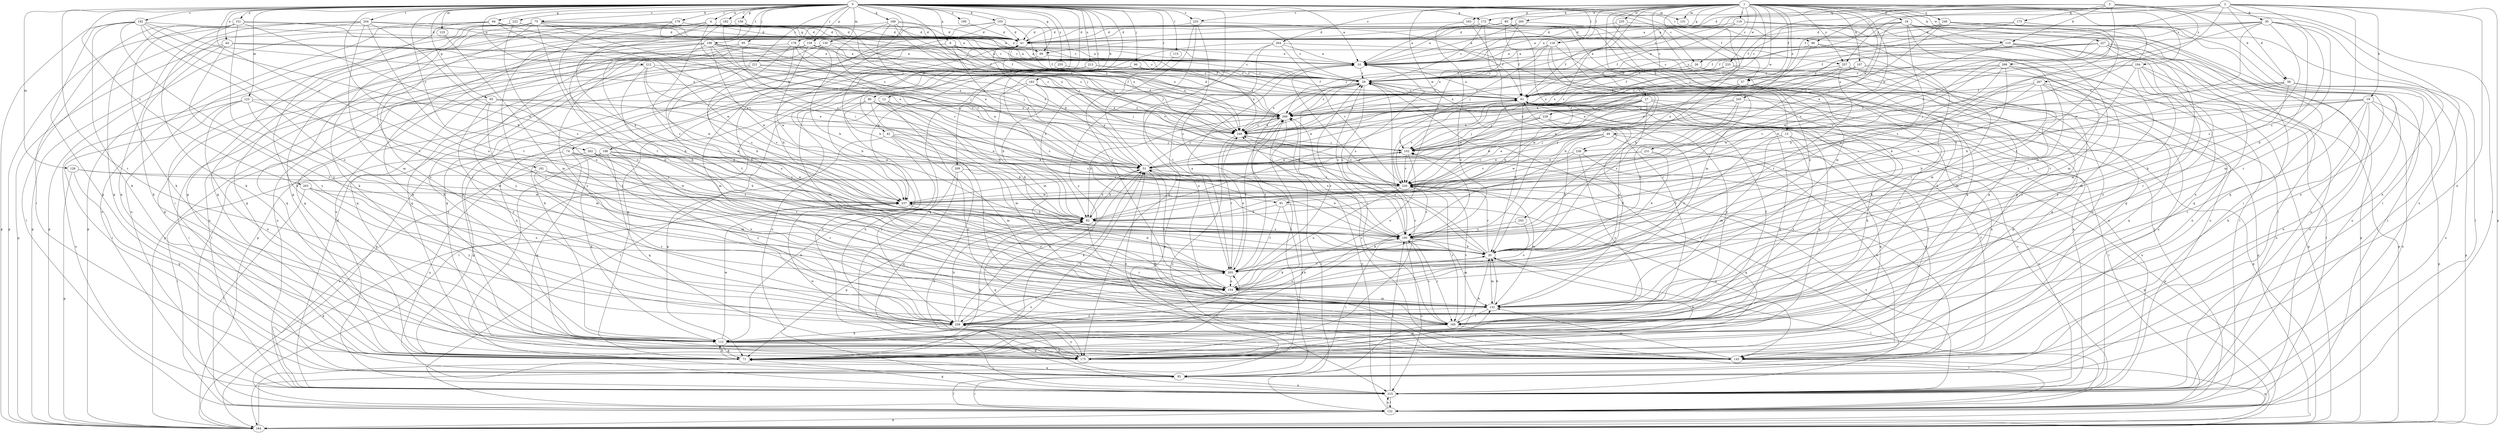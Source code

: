 strict digraph  {
0;
1;
2;
3;
4;
8;
10;
12;
13;
18;
19;
20;
26;
27;
29;
30;
38;
41;
42;
44;
49;
51;
57;
61;
64;
65;
69;
71;
74;
75;
80;
82;
86;
90;
91;
92;
95;
96;
102;
103;
107;
110;
112;
115;
118;
119;
122;
123;
125;
126;
130;
131;
132;
143;
151;
154;
156;
159;
163;
164;
169;
172;
173;
175;
178;
179;
181;
182;
183;
185;
188;
190;
192;
194;
195;
198;
204;
205;
209;
212;
213;
215;
221;
222;
225;
226;
227;
228;
231;
233;
235;
236;
237;
243;
245;
246;
248;
255;
257;
258;
262;
263;
264;
265;
267;
268;
269;
0 -> 4  [label=a];
0 -> 8  [label=a];
0 -> 10  [label=a];
0 -> 12  [label=b];
0 -> 26  [label=c];
0 -> 42  [label=e];
0 -> 44  [label=e];
0 -> 57  [label=f];
0 -> 64  [label=g];
0 -> 65  [label=g];
0 -> 69  [label=g];
0 -> 74  [label=h];
0 -> 75  [label=h];
0 -> 86  [label=i];
0 -> 90  [label=i];
0 -> 95  [label=j];
0 -> 96  [label=j];
0 -> 102  [label=j];
0 -> 103  [label=k];
0 -> 115  [label=l];
0 -> 118  [label=l];
0 -> 123  [label=m];
0 -> 125  [label=m];
0 -> 126  [label=m];
0 -> 130  [label=m];
0 -> 131  [label=m];
0 -> 143  [label=n];
0 -> 151  [label=o];
0 -> 154  [label=o];
0 -> 156  [label=p];
0 -> 159  [label=p];
0 -> 169  [label=q];
0 -> 172  [label=q];
0 -> 178  [label=r];
0 -> 179  [label=r];
0 -> 181  [label=r];
0 -> 182  [label=r];
0 -> 183  [label=r];
0 -> 185  [label=r];
0 -> 188  [label=s];
0 -> 190  [label=s];
0 -> 192  [label=s];
0 -> 198  [label=t];
0 -> 204  [label=t];
0 -> 209  [label=u];
0 -> 212  [label=u];
0 -> 213  [label=u];
0 -> 221  [label=v];
0 -> 222  [label=v];
0 -> 225  [label=v];
0 -> 255  [label=y];
0 -> 262  [label=z];
0 -> 263  [label=z];
1 -> 13  [label=b];
1 -> 18  [label=b];
1 -> 26  [label=c];
1 -> 27  [label=c];
1 -> 29  [label=c];
1 -> 49  [label=e];
1 -> 57  [label=f];
1 -> 69  [label=g];
1 -> 80  [label=h];
1 -> 102  [label=j];
1 -> 107  [label=k];
1 -> 110  [label=k];
1 -> 118  [label=l];
1 -> 119  [label=l];
1 -> 131  [label=m];
1 -> 132  [label=m];
1 -> 163  [label=p];
1 -> 194  [label=s];
1 -> 215  [label=u];
1 -> 225  [label=v];
1 -> 226  [label=v];
1 -> 227  [label=w];
1 -> 228  [label=w];
1 -> 231  [label=w];
1 -> 233  [label=w];
1 -> 235  [label=w];
1 -> 236  [label=w];
1 -> 243  [label=x];
1 -> 245  [label=x];
1 -> 246  [label=x];
1 -> 257  [label=y];
1 -> 264  [label=z];
1 -> 265  [label=z];
1 -> 267  [label=z];
2 -> 10  [label=a];
2 -> 19  [label=b];
2 -> 30  [label=d];
2 -> 38  [label=d];
2 -> 57  [label=f];
2 -> 90  [label=i];
2 -> 91  [label=i];
2 -> 143  [label=n];
2 -> 164  [label=p];
2 -> 172  [label=q];
2 -> 185  [label=r];
2 -> 195  [label=s];
2 -> 248  [label=x];
2 -> 257  [label=y];
3 -> 10  [label=a];
3 -> 38  [label=d];
3 -> 41  [label=d];
3 -> 61  [label=f];
3 -> 110  [label=k];
3 -> 122  [label=l];
3 -> 173  [label=q];
3 -> 226  [label=v];
3 -> 268  [label=z];
4 -> 41  [label=d];
4 -> 69  [label=g];
4 -> 82  [label=h];
4 -> 91  [label=i];
4 -> 164  [label=p];
4 -> 185  [label=r];
4 -> 248  [label=x];
4 -> 257  [label=y];
8 -> 10  [label=a];
8 -> 29  [label=c];
8 -> 51  [label=e];
8 -> 61  [label=f];
8 -> 102  [label=j];
8 -> 175  [label=q];
10 -> 29  [label=c];
10 -> 164  [label=p];
10 -> 195  [label=s];
12 -> 20  [label=b];
12 -> 122  [label=l];
12 -> 143  [label=n];
12 -> 269  [label=z];
13 -> 132  [label=m];
13 -> 164  [label=p];
13 -> 175  [label=q];
13 -> 205  [label=t];
13 -> 236  [label=w];
13 -> 258  [label=y];
18 -> 20  [label=b];
18 -> 29  [label=c];
18 -> 41  [label=d];
18 -> 51  [label=e];
18 -> 61  [label=f];
18 -> 92  [label=i];
18 -> 122  [label=l];
18 -> 132  [label=m];
18 -> 154  [label=o];
18 -> 215  [label=u];
19 -> 102  [label=j];
19 -> 112  [label=k];
19 -> 143  [label=n];
19 -> 164  [label=p];
19 -> 185  [label=r];
19 -> 215  [label=u];
19 -> 226  [label=v];
19 -> 269  [label=z];
20 -> 10  [label=a];
20 -> 122  [label=l];
20 -> 132  [label=m];
20 -> 205  [label=t];
20 -> 226  [label=v];
20 -> 248  [label=x];
26 -> 29  [label=c];
26 -> 143  [label=n];
26 -> 215  [label=u];
26 -> 248  [label=x];
27 -> 82  [label=h];
27 -> 102  [label=j];
27 -> 112  [label=k];
27 -> 154  [label=o];
27 -> 164  [label=p];
27 -> 237  [label=w];
27 -> 248  [label=x];
27 -> 269  [label=z];
29 -> 61  [label=f];
29 -> 92  [label=i];
29 -> 164  [label=p];
29 -> 195  [label=s];
29 -> 248  [label=x];
29 -> 269  [label=z];
30 -> 10  [label=a];
30 -> 20  [label=b];
30 -> 41  [label=d];
30 -> 102  [label=j];
30 -> 132  [label=m];
30 -> 143  [label=n];
30 -> 195  [label=s];
30 -> 237  [label=w];
30 -> 248  [label=x];
38 -> 20  [label=b];
38 -> 61  [label=f];
38 -> 82  [label=h];
38 -> 92  [label=i];
38 -> 102  [label=j];
38 -> 164  [label=p];
38 -> 215  [label=u];
41 -> 10  [label=a];
41 -> 82  [label=h];
41 -> 154  [label=o];
41 -> 164  [label=p];
41 -> 248  [label=x];
42 -> 51  [label=e];
42 -> 71  [label=g];
42 -> 82  [label=h];
42 -> 102  [label=j];
42 -> 132  [label=m];
42 -> 258  [label=y];
44 -> 10  [label=a];
44 -> 112  [label=k];
44 -> 164  [label=p];
44 -> 248  [label=x];
44 -> 258  [label=y];
44 -> 269  [label=z];
49 -> 20  [label=b];
49 -> 51  [label=e];
49 -> 102  [label=j];
49 -> 175  [label=q];
49 -> 215  [label=u];
49 -> 226  [label=v];
49 -> 237  [label=w];
51 -> 41  [label=d];
51 -> 82  [label=h];
51 -> 112  [label=k];
51 -> 143  [label=n];
51 -> 226  [label=v];
51 -> 269  [label=z];
57 -> 61  [label=f];
57 -> 143  [label=n];
57 -> 185  [label=r];
57 -> 237  [label=w];
57 -> 269  [label=z];
61 -> 10  [label=a];
61 -> 20  [label=b];
61 -> 29  [label=c];
61 -> 51  [label=e];
61 -> 71  [label=g];
61 -> 122  [label=l];
61 -> 143  [label=n];
61 -> 175  [label=q];
61 -> 226  [label=v];
61 -> 258  [label=y];
61 -> 269  [label=z];
64 -> 29  [label=c];
64 -> 41  [label=d];
64 -> 112  [label=k];
64 -> 164  [label=p];
64 -> 215  [label=u];
64 -> 226  [label=v];
64 -> 237  [label=w];
65 -> 92  [label=i];
65 -> 132  [label=m];
65 -> 226  [label=v];
65 -> 237  [label=w];
65 -> 258  [label=y];
65 -> 269  [label=z];
69 -> 20  [label=b];
69 -> 29  [label=c];
69 -> 226  [label=v];
71 -> 51  [label=e];
71 -> 82  [label=h];
71 -> 92  [label=i];
71 -> 112  [label=k];
71 -> 205  [label=t];
74 -> 51  [label=e];
74 -> 71  [label=g];
74 -> 112  [label=k];
74 -> 175  [label=q];
74 -> 195  [label=s];
75 -> 29  [label=c];
75 -> 41  [label=d];
75 -> 51  [label=e];
75 -> 61  [label=f];
75 -> 71  [label=g];
75 -> 92  [label=i];
75 -> 112  [label=k];
75 -> 154  [label=o];
75 -> 258  [label=y];
80 -> 10  [label=a];
80 -> 41  [label=d];
80 -> 61  [label=f];
80 -> 154  [label=o];
80 -> 226  [label=v];
82 -> 51  [label=e];
82 -> 61  [label=f];
82 -> 71  [label=g];
82 -> 175  [label=q];
82 -> 185  [label=r];
82 -> 195  [label=s];
86 -> 82  [label=h];
86 -> 122  [label=l];
86 -> 132  [label=m];
86 -> 143  [label=n];
86 -> 185  [label=r];
86 -> 195  [label=s];
86 -> 269  [label=z];
90 -> 10  [label=a];
90 -> 51  [label=e];
90 -> 132  [label=m];
90 -> 215  [label=u];
91 -> 82  [label=h];
91 -> 112  [label=k];
91 -> 143  [label=n];
91 -> 205  [label=t];
92 -> 61  [label=f];
92 -> 71  [label=g];
92 -> 102  [label=j];
92 -> 122  [label=l];
92 -> 215  [label=u];
92 -> 258  [label=y];
95 -> 10  [label=a];
95 -> 112  [label=k];
95 -> 175  [label=q];
95 -> 226  [label=v];
96 -> 29  [label=c];
96 -> 132  [label=m];
96 -> 175  [label=q];
96 -> 215  [label=u];
96 -> 248  [label=x];
102 -> 51  [label=e];
102 -> 154  [label=o];
102 -> 226  [label=v];
103 -> 20  [label=b];
103 -> 29  [label=c];
103 -> 41  [label=d];
103 -> 61  [label=f];
103 -> 143  [label=n];
103 -> 215  [label=u];
103 -> 248  [label=x];
107 -> 29  [label=c];
107 -> 51  [label=e];
107 -> 71  [label=g];
107 -> 154  [label=o];
107 -> 269  [label=z];
110 -> 10  [label=a];
110 -> 29  [label=c];
110 -> 71  [label=g];
110 -> 132  [label=m];
110 -> 164  [label=p];
110 -> 226  [label=v];
112 -> 20  [label=b];
112 -> 71  [label=g];
112 -> 143  [label=n];
112 -> 175  [label=q];
112 -> 237  [label=w];
115 -> 82  [label=h];
118 -> 10  [label=a];
118 -> 20  [label=b];
118 -> 102  [label=j];
118 -> 112  [label=k];
118 -> 195  [label=s];
118 -> 269  [label=z];
119 -> 41  [label=d];
119 -> 61  [label=f];
119 -> 122  [label=l];
119 -> 143  [label=n];
119 -> 185  [label=r];
119 -> 269  [label=z];
122 -> 29  [label=c];
122 -> 92  [label=i];
122 -> 164  [label=p];
122 -> 215  [label=u];
122 -> 269  [label=z];
123 -> 92  [label=i];
123 -> 143  [label=n];
123 -> 205  [label=t];
123 -> 215  [label=u];
123 -> 258  [label=y];
123 -> 269  [label=z];
125 -> 132  [label=m];
126 -> 71  [label=g];
126 -> 164  [label=p];
126 -> 226  [label=v];
126 -> 237  [label=w];
130 -> 10  [label=a];
130 -> 164  [label=p];
130 -> 175  [label=q];
130 -> 215  [label=u];
130 -> 248  [label=x];
131 -> 20  [label=b];
132 -> 20  [label=b];
132 -> 61  [label=f];
132 -> 185  [label=r];
132 -> 258  [label=y];
143 -> 51  [label=e];
143 -> 132  [label=m];
143 -> 164  [label=p];
143 -> 237  [label=w];
143 -> 269  [label=z];
151 -> 10  [label=a];
151 -> 41  [label=d];
151 -> 71  [label=g];
151 -> 92  [label=i];
151 -> 112  [label=k];
151 -> 175  [label=q];
151 -> 237  [label=w];
151 -> 258  [label=y];
154 -> 20  [label=b];
154 -> 29  [label=c];
154 -> 51  [label=e];
154 -> 132  [label=m];
156 -> 41  [label=d];
156 -> 71  [label=g];
156 -> 102  [label=j];
156 -> 154  [label=o];
159 -> 10  [label=a];
159 -> 71  [label=g];
159 -> 82  [label=h];
159 -> 175  [label=q];
159 -> 237  [label=w];
159 -> 248  [label=x];
159 -> 258  [label=y];
163 -> 41  [label=d];
163 -> 132  [label=m];
163 -> 154  [label=o];
163 -> 185  [label=r];
164 -> 269  [label=z];
169 -> 41  [label=d];
169 -> 51  [label=e];
169 -> 61  [label=f];
169 -> 71  [label=g];
169 -> 102  [label=j];
169 -> 226  [label=v];
169 -> 269  [label=z];
172 -> 10  [label=a];
172 -> 29  [label=c];
172 -> 41  [label=d];
172 -> 71  [label=g];
172 -> 112  [label=k];
172 -> 226  [label=v];
173 -> 10  [label=a];
173 -> 41  [label=d];
173 -> 61  [label=f];
173 -> 92  [label=i];
173 -> 122  [label=l];
175 -> 20  [label=b];
175 -> 29  [label=c];
175 -> 61  [label=f];
175 -> 132  [label=m];
175 -> 258  [label=y];
178 -> 10  [label=a];
178 -> 20  [label=b];
178 -> 102  [label=j];
178 -> 195  [label=s];
178 -> 215  [label=u];
178 -> 226  [label=v];
179 -> 29  [label=c];
179 -> 41  [label=d];
179 -> 185  [label=r];
179 -> 205  [label=t];
179 -> 248  [label=x];
181 -> 154  [label=o];
181 -> 185  [label=r];
181 -> 215  [label=u];
181 -> 226  [label=v];
181 -> 237  [label=w];
182 -> 41  [label=d];
182 -> 164  [label=p];
182 -> 195  [label=s];
182 -> 226  [label=v];
182 -> 269  [label=z];
183 -> 51  [label=e];
183 -> 61  [label=f];
183 -> 82  [label=h];
183 -> 102  [label=j];
183 -> 132  [label=m];
183 -> 143  [label=n];
183 -> 248  [label=x];
185 -> 29  [label=c];
185 -> 61  [label=f];
185 -> 92  [label=i];
185 -> 122  [label=l];
185 -> 195  [label=s];
185 -> 226  [label=v];
188 -> 51  [label=e];
188 -> 92  [label=i];
188 -> 175  [label=q];
188 -> 185  [label=r];
188 -> 215  [label=u];
188 -> 237  [label=w];
188 -> 258  [label=y];
190 -> 41  [label=d];
192 -> 41  [label=d];
192 -> 71  [label=g];
192 -> 82  [label=h];
192 -> 112  [label=k];
192 -> 154  [label=o];
192 -> 164  [label=p];
192 -> 185  [label=r];
192 -> 205  [label=t];
192 -> 248  [label=x];
194 -> 29  [label=c];
194 -> 82  [label=h];
194 -> 132  [label=m];
194 -> 164  [label=p];
194 -> 205  [label=t];
194 -> 215  [label=u];
194 -> 258  [label=y];
195 -> 20  [label=b];
195 -> 29  [label=c];
195 -> 51  [label=e];
195 -> 92  [label=i];
195 -> 102  [label=j];
195 -> 132  [label=m];
195 -> 185  [label=r];
195 -> 215  [label=u];
195 -> 248  [label=x];
198 -> 10  [label=a];
198 -> 20  [label=b];
198 -> 51  [label=e];
198 -> 71  [label=g];
198 -> 102  [label=j];
198 -> 112  [label=k];
198 -> 237  [label=w];
198 -> 258  [label=y];
198 -> 269  [label=z];
204 -> 10  [label=a];
204 -> 41  [label=d];
204 -> 112  [label=k];
204 -> 122  [label=l];
204 -> 132  [label=m];
204 -> 164  [label=p];
204 -> 195  [label=s];
204 -> 205  [label=t];
205 -> 10  [label=a];
205 -> 154  [label=o];
205 -> 237  [label=w];
205 -> 248  [label=x];
205 -> 269  [label=z];
209 -> 112  [label=k];
209 -> 175  [label=q];
209 -> 215  [label=u];
209 -> 226  [label=v];
212 -> 20  [label=b];
212 -> 29  [label=c];
212 -> 51  [label=e];
212 -> 71  [label=g];
212 -> 237  [label=w];
212 -> 248  [label=x];
213 -> 29  [label=c];
213 -> 71  [label=g];
213 -> 164  [label=p];
213 -> 195  [label=s];
213 -> 215  [label=u];
213 -> 269  [label=z];
215 -> 10  [label=a];
215 -> 29  [label=c];
215 -> 41  [label=d];
215 -> 71  [label=g];
215 -> 122  [label=l];
215 -> 195  [label=s];
215 -> 226  [label=v];
221 -> 20  [label=b];
221 -> 29  [label=c];
221 -> 51  [label=e];
221 -> 61  [label=f];
221 -> 122  [label=l];
221 -> 205  [label=t];
222 -> 41  [label=d];
222 -> 154  [label=o];
222 -> 215  [label=u];
225 -> 41  [label=d];
225 -> 61  [label=f];
225 -> 154  [label=o];
225 -> 175  [label=q];
225 -> 195  [label=s];
226 -> 61  [label=f];
226 -> 132  [label=m];
226 -> 154  [label=o];
226 -> 175  [label=q];
226 -> 185  [label=r];
226 -> 195  [label=s];
226 -> 237  [label=w];
227 -> 10  [label=a];
227 -> 29  [label=c];
227 -> 92  [label=i];
227 -> 175  [label=q];
227 -> 185  [label=r];
227 -> 215  [label=u];
227 -> 237  [label=w];
227 -> 248  [label=x];
228 -> 51  [label=e];
228 -> 102  [label=j];
228 -> 154  [label=o];
228 -> 215  [label=u];
228 -> 248  [label=x];
231 -> 20  [label=b];
231 -> 51  [label=e];
231 -> 143  [label=n];
231 -> 226  [label=v];
233 -> 29  [label=c];
233 -> 61  [label=f];
233 -> 132  [label=m];
233 -> 248  [label=x];
233 -> 258  [label=y];
233 -> 269  [label=z];
235 -> 41  [label=d];
235 -> 61  [label=f];
235 -> 71  [label=g];
235 -> 122  [label=l];
236 -> 51  [label=e];
236 -> 112  [label=k];
236 -> 164  [label=p];
236 -> 258  [label=y];
237 -> 82  [label=h];
237 -> 102  [label=j];
237 -> 154  [label=o];
237 -> 164  [label=p];
243 -> 154  [label=o];
243 -> 195  [label=s];
245 -> 20  [label=b];
245 -> 51  [label=e];
245 -> 71  [label=g];
245 -> 195  [label=s];
245 -> 269  [label=z];
246 -> 41  [label=d];
246 -> 61  [label=f];
246 -> 102  [label=j];
246 -> 143  [label=n];
246 -> 175  [label=q];
246 -> 195  [label=s];
246 -> 205  [label=t];
248 -> 102  [label=j];
248 -> 205  [label=t];
248 -> 215  [label=u];
248 -> 226  [label=v];
248 -> 269  [label=z];
255 -> 29  [label=c];
255 -> 61  [label=f];
255 -> 112  [label=k];
255 -> 132  [label=m];
257 -> 29  [label=c];
257 -> 51  [label=e];
257 -> 102  [label=j];
257 -> 164  [label=p];
257 -> 185  [label=r];
257 -> 205  [label=t];
258 -> 51  [label=e];
258 -> 82  [label=h];
258 -> 112  [label=k];
258 -> 154  [label=o];
258 -> 195  [label=s];
258 -> 205  [label=t];
262 -> 51  [label=e];
262 -> 82  [label=h];
262 -> 122  [label=l];
262 -> 132  [label=m];
262 -> 205  [label=t];
263 -> 122  [label=l];
263 -> 154  [label=o];
263 -> 237  [label=w];
263 -> 258  [label=y];
264 -> 10  [label=a];
264 -> 122  [label=l];
264 -> 205  [label=t];
264 -> 226  [label=v];
264 -> 237  [label=w];
264 -> 258  [label=y];
265 -> 10  [label=a];
265 -> 41  [label=d];
265 -> 71  [label=g];
265 -> 248  [label=x];
267 -> 20  [label=b];
267 -> 61  [label=f];
267 -> 82  [label=h];
267 -> 143  [label=n];
267 -> 175  [label=q];
267 -> 215  [label=u];
267 -> 226  [label=v];
268 -> 29  [label=c];
268 -> 122  [label=l];
268 -> 195  [label=s];
268 -> 205  [label=t];
268 -> 226  [label=v];
268 -> 237  [label=w];
268 -> 269  [label=z];
269 -> 41  [label=d];
269 -> 82  [label=h];
269 -> 122  [label=l];
269 -> 205  [label=t];
269 -> 248  [label=x];
}
